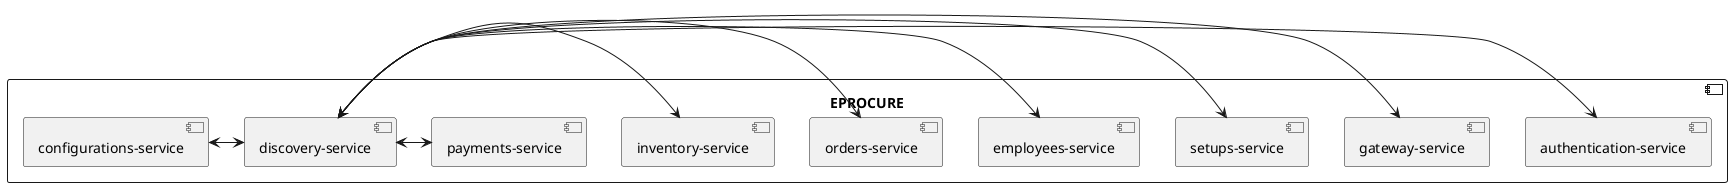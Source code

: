 @startuml
skinparam BackgroundColor transparent
skinparam componentStyle uml2
component "EPROCURE" {
   [discovery-service]
   [configurations-service]<->[discovery-service]
   [discovery-service]<->[authentication-service]
   [discovery-service]<->[gateway-service]
   [discovery-service]<->[setups-service]
   [discovery-service]<->[employees-service]
   [discovery-service]<->[orders-service]
   [discovery-service]<->[inventory-service]
   [discovery-service]<->[payments-service]
}

@enduml
